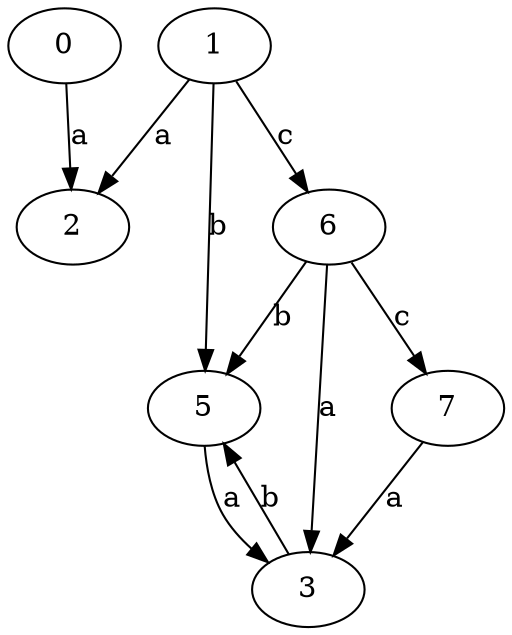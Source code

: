 strict digraph  {
0;
2;
3;
1;
5;
6;
7;
0 -> 2  [label=a];
3 -> 5  [label=b];
1 -> 2  [label=a];
1 -> 5  [label=b];
1 -> 6  [label=c];
5 -> 3  [label=a];
6 -> 3  [label=a];
6 -> 5  [label=b];
6 -> 7  [label=c];
7 -> 3  [label=a];
}
